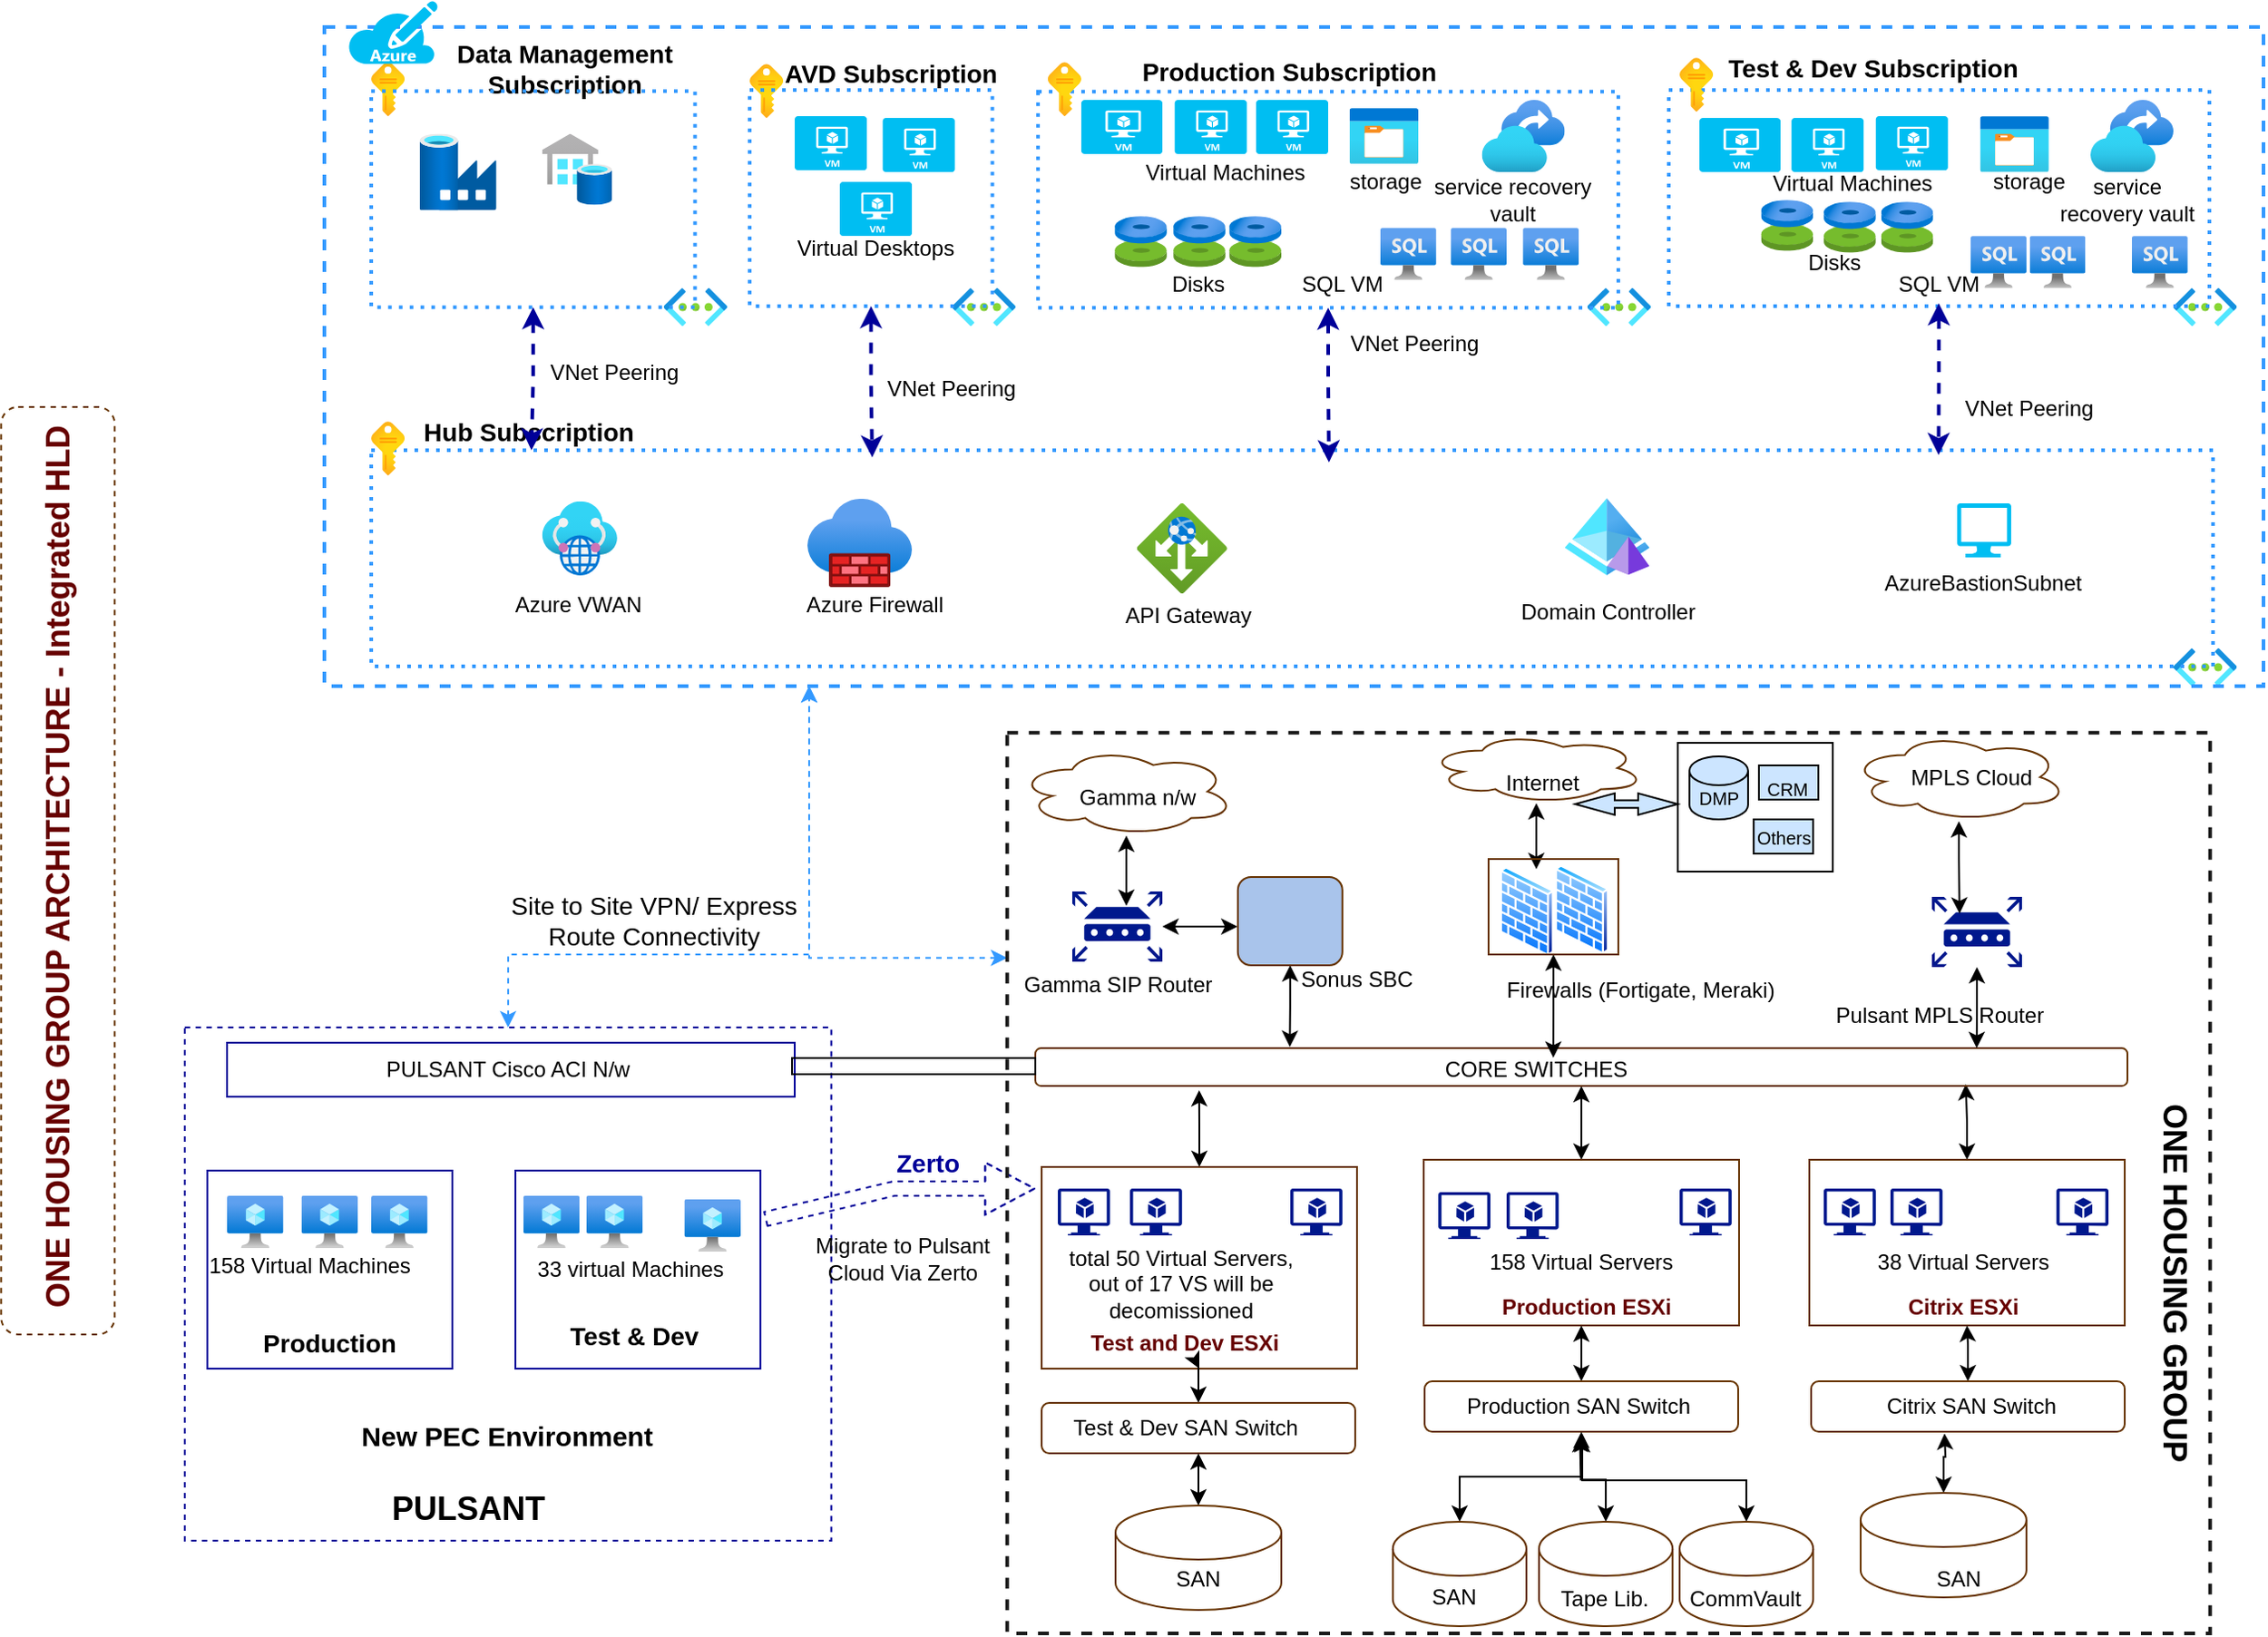 <mxfile version="15.1.4" type="github">
  <diagram id="3og0gf8gtnWCEk_-Y0HO" name="Page-1">
    <mxGraphModel dx="831" dy="1300" grid="0" gridSize="10" guides="1" tooltips="1" connect="1" arrows="1" fold="1" page="0" pageScale="1" pageWidth="850" pageHeight="1100" math="0" shadow="0">
      <root>
        <mxCell id="0" />
        <mxCell id="1" parent="0" />
        <mxCell id="ZslXiAwdW-3EuPROBi18-4" value="&lt;b&gt;&lt;font color=&quot;#660000&quot;&gt;Test and Dev ESXi&lt;/font&gt;&lt;/b&gt;" style="text;html=1;strokeColor=none;fillColor=none;align=center;verticalAlign=middle;whiteSpace=wrap;rounded=0;" parent="1" vertex="1">
          <mxGeometry x="1729" y="370" width="125" height="12" as="geometry" />
        </mxCell>
        <mxCell id="ZslXiAwdW-3EuPROBi18-5" value="&lt;b&gt;&lt;font color=&quot;#660000&quot;&gt;Citrix ESXi&lt;/font&gt;&lt;/b&gt;" style="text;html=1;strokeColor=none;fillColor=none;align=center;verticalAlign=middle;whiteSpace=wrap;rounded=0;" parent="1" vertex="1">
          <mxGeometry x="2161" y="350" width="125" height="12" as="geometry" />
        </mxCell>
        <mxCell id="ZslXiAwdW-3EuPROBi18-6" value="&lt;b&gt;&lt;font color=&quot;#660000&quot;&gt;Production ESXi&lt;/font&gt;&lt;/b&gt;" style="text;html=1;strokeColor=none;fillColor=none;align=center;verticalAlign=middle;whiteSpace=wrap;rounded=0;" parent="1" vertex="1">
          <mxGeometry x="1952" y="350" width="125" height="12" as="geometry" />
        </mxCell>
        <mxCell id="ZslXiAwdW-3EuPROBi18-9" value="" style="aspect=fixed;pointerEvents=1;shadow=0;dashed=0;html=1;strokeColor=none;labelPosition=center;verticalLabelPosition=bottom;verticalAlign=top;align=center;fillColor=#00188D;shape=mxgraph.azure.virtual_machine_feature" parent="1" vertex="1">
          <mxGeometry x="2275.11" y="290" width="28.89" height="26" as="geometry" />
        </mxCell>
        <mxCell id="ZslXiAwdW-3EuPROBi18-10" value="" style="aspect=fixed;pointerEvents=1;shadow=0;dashed=0;html=1;strokeColor=none;labelPosition=center;verticalLabelPosition=bottom;verticalAlign=top;align=center;fillColor=#00188D;shape=mxgraph.azure.virtual_machine_feature" parent="1" vertex="1">
          <mxGeometry x="2183" y="290" width="28.89" height="26" as="geometry" />
        </mxCell>
        <mxCell id="ZslXiAwdW-3EuPROBi18-11" value="" style="aspect=fixed;pointerEvents=1;shadow=0;dashed=0;html=1;strokeColor=none;labelPosition=center;verticalLabelPosition=bottom;verticalAlign=top;align=center;fillColor=#00188D;shape=mxgraph.azure.virtual_machine_feature" parent="1" vertex="1">
          <mxGeometry x="2146" y="290" width="28.89" height="26" as="geometry" />
        </mxCell>
        <mxCell id="ZslXiAwdW-3EuPROBi18-12" value="" style="aspect=fixed;pointerEvents=1;shadow=0;dashed=0;html=1;strokeColor=none;labelPosition=center;verticalLabelPosition=bottom;verticalAlign=top;align=center;fillColor=#00188D;shape=mxgraph.azure.virtual_machine_feature" parent="1" vertex="1">
          <mxGeometry x="2066" y="290" width="28.89" height="26" as="geometry" />
        </mxCell>
        <mxCell id="ZslXiAwdW-3EuPROBi18-13" value="" style="aspect=fixed;pointerEvents=1;shadow=0;dashed=0;html=1;strokeColor=none;labelPosition=center;verticalLabelPosition=bottom;verticalAlign=top;align=center;fillColor=#00188D;shape=mxgraph.azure.virtual_machine_feature" parent="1" vertex="1">
          <mxGeometry x="1970" y="292" width="28.89" height="26" as="geometry" />
        </mxCell>
        <mxCell id="ZslXiAwdW-3EuPROBi18-14" value="" style="aspect=fixed;pointerEvents=1;shadow=0;dashed=0;html=1;strokeColor=none;labelPosition=center;verticalLabelPosition=bottom;verticalAlign=top;align=center;fillColor=#00188D;shape=mxgraph.azure.virtual_machine_feature" parent="1" vertex="1">
          <mxGeometry x="1932.11" y="292" width="28.89" height="26" as="geometry" />
        </mxCell>
        <mxCell id="ZslXiAwdW-3EuPROBi18-15" value="" style="aspect=fixed;pointerEvents=1;shadow=0;dashed=0;html=1;strokeColor=none;labelPosition=center;verticalLabelPosition=bottom;verticalAlign=top;align=center;fillColor=#00188D;shape=mxgraph.azure.virtual_machine_feature" parent="1" vertex="1">
          <mxGeometry x="1850" y="290" width="28.89" height="26" as="geometry" />
        </mxCell>
        <mxCell id="ZslXiAwdW-3EuPROBi18-16" value="" style="aspect=fixed;pointerEvents=1;shadow=0;dashed=0;html=1;strokeColor=none;labelPosition=center;verticalLabelPosition=bottom;verticalAlign=top;align=center;fillColor=#00188D;shape=mxgraph.azure.virtual_machine_feature" parent="1" vertex="1">
          <mxGeometry x="1761" y="290" width="28.89" height="26" as="geometry" />
        </mxCell>
        <mxCell id="ZslXiAwdW-3EuPROBi18-17" value="" style="aspect=fixed;pointerEvents=1;shadow=0;dashed=0;html=1;strokeColor=none;labelPosition=center;verticalLabelPosition=bottom;verticalAlign=top;align=center;fillColor=#00188D;shape=mxgraph.azure.virtual_machine_feature" parent="1" vertex="1">
          <mxGeometry x="1721" y="290" width="28.89" height="26" as="geometry" />
        </mxCell>
        <mxCell id="ZslXiAwdW-3EuPROBi18-20" value="total 50 Virtual Servers, out of 17 VS will be decomissioned" style="text;html=1;strokeColor=none;fillColor=none;align=center;verticalAlign=middle;whiteSpace=wrap;rounded=0;" parent="1" vertex="1">
          <mxGeometry x="1720.39" y="337" width="139" height="12" as="geometry" />
        </mxCell>
        <mxCell id="ZslXiAwdW-3EuPROBi18-21" value="158 Virtual Servers" style="text;html=1;strokeColor=none;fillColor=none;align=center;verticalAlign=middle;whiteSpace=wrap;rounded=0;" parent="1" vertex="1">
          <mxGeometry x="1942" y="325" width="139" height="12" as="geometry" />
        </mxCell>
        <mxCell id="ZslXiAwdW-3EuPROBi18-22" value="38 Virtual Servers" style="text;html=1;strokeColor=none;fillColor=none;align=center;verticalAlign=middle;whiteSpace=wrap;rounded=0;" parent="1" vertex="1">
          <mxGeometry x="2154" y="325" width="139" height="12" as="geometry" />
        </mxCell>
        <mxCell id="ZslXiAwdW-3EuPROBi18-75" style="edgeStyle=orthogonalEdgeStyle;rounded=0;orthogonalLoop=1;jettySize=auto;html=1;entryX=0.15;entryY=1.111;entryDx=0;entryDy=0;entryPerimeter=0;startArrow=classic;startFill=1;endArrow=classic;endFill=1;" parent="1" source="ZslXiAwdW-3EuPROBi18-23" target="ZslXiAwdW-3EuPROBi18-41" edge="1">
          <mxGeometry relative="1" as="geometry" />
        </mxCell>
        <mxCell id="ZslXiAwdW-3EuPROBi18-23" value="" style="rounded=0;whiteSpace=wrap;html=1;strokeColor=#663300;fillColor=none;" parent="1" vertex="1">
          <mxGeometry x="1712" y="278" width="175" height="112" as="geometry" />
        </mxCell>
        <mxCell id="ZslXiAwdW-3EuPROBi18-76" style="edgeStyle=orthogonalEdgeStyle;rounded=0;orthogonalLoop=1;jettySize=auto;html=1;entryX=0.5;entryY=1;entryDx=0;entryDy=0;startArrow=classic;startFill=1;endArrow=classic;endFill=1;" parent="1" source="ZslXiAwdW-3EuPROBi18-24" target="ZslXiAwdW-3EuPROBi18-41" edge="1">
          <mxGeometry relative="1" as="geometry" />
        </mxCell>
        <mxCell id="ZslXiAwdW-3EuPROBi18-24" value="" style="rounded=0;whiteSpace=wrap;html=1;strokeColor=#663300;fillColor=none;" parent="1" vertex="1">
          <mxGeometry x="1924" y="274" width="175" height="92" as="geometry" />
        </mxCell>
        <mxCell id="ZslXiAwdW-3EuPROBi18-77" style="edgeStyle=orthogonalEdgeStyle;rounded=0;orthogonalLoop=1;jettySize=auto;html=1;entryX=0.852;entryY=0.952;entryDx=0;entryDy=0;entryPerimeter=0;startArrow=classic;startFill=1;endArrow=classic;endFill=1;" parent="1" source="ZslXiAwdW-3EuPROBi18-25" target="ZslXiAwdW-3EuPROBi18-41" edge="1">
          <mxGeometry relative="1" as="geometry" />
        </mxCell>
        <mxCell id="ZslXiAwdW-3EuPROBi18-25" value="" style="rounded=0;whiteSpace=wrap;html=1;strokeColor=#663300;fillColor=none;" parent="1" vertex="1">
          <mxGeometry x="2138" y="274" width="175" height="92" as="geometry" />
        </mxCell>
        <mxCell id="ZslXiAwdW-3EuPROBi18-78" style="edgeStyle=orthogonalEdgeStyle;rounded=0;orthogonalLoop=1;jettySize=auto;html=1;entryX=0.5;entryY=1;entryDx=0;entryDy=0;startArrow=classic;startFill=1;endArrow=classic;endFill=1;" parent="1" source="ZslXiAwdW-3EuPROBi18-26" target="ZslXiAwdW-3EuPROBi18-23" edge="1">
          <mxGeometry relative="1" as="geometry" />
        </mxCell>
        <mxCell id="ZslXiAwdW-3EuPROBi18-26" value="" style="rounded=1;whiteSpace=wrap;html=1;strokeColor=#663300;fillColor=none;" parent="1" vertex="1">
          <mxGeometry x="1712" y="409" width="174" height="28" as="geometry" />
        </mxCell>
        <mxCell id="ZslXiAwdW-3EuPROBi18-79" style="edgeStyle=orthogonalEdgeStyle;rounded=0;orthogonalLoop=1;jettySize=auto;html=1;entryX=0.5;entryY=1;entryDx=0;entryDy=0;startArrow=classic;startFill=1;endArrow=classic;endFill=1;" parent="1" source="ZslXiAwdW-3EuPROBi18-27" target="ZslXiAwdW-3EuPROBi18-24" edge="1">
          <mxGeometry relative="1" as="geometry" />
        </mxCell>
        <mxCell id="ZslXiAwdW-3EuPROBi18-27" value="" style="rounded=1;whiteSpace=wrap;html=1;strokeColor=#663300;fillColor=none;" parent="1" vertex="1">
          <mxGeometry x="1924.5" y="397" width="174" height="28" as="geometry" />
        </mxCell>
        <mxCell id="ZslXiAwdW-3EuPROBi18-80" style="edgeStyle=orthogonalEdgeStyle;rounded=0;orthogonalLoop=1;jettySize=auto;html=1;entryX=0.5;entryY=1;entryDx=0;entryDy=0;startArrow=classic;startFill=1;endArrow=classic;endFill=1;" parent="1" source="ZslXiAwdW-3EuPROBi18-28" target="ZslXiAwdW-3EuPROBi18-25" edge="1">
          <mxGeometry relative="1" as="geometry" />
        </mxCell>
        <mxCell id="ZslXiAwdW-3EuPROBi18-28" value="" style="rounded=1;whiteSpace=wrap;html=1;strokeColor=#663300;fillColor=none;" parent="1" vertex="1">
          <mxGeometry x="2139" y="397" width="174" height="28" as="geometry" />
        </mxCell>
        <mxCell id="ZslXiAwdW-3EuPROBi18-82" style="edgeStyle=orthogonalEdgeStyle;rounded=0;orthogonalLoop=1;jettySize=auto;html=1;entryX=0.5;entryY=1;entryDx=0;entryDy=0;startArrow=classic;startFill=1;endArrow=classic;endFill=1;" parent="1" source="ZslXiAwdW-3EuPROBi18-29" target="ZslXiAwdW-3EuPROBi18-26" edge="1">
          <mxGeometry relative="1" as="geometry" />
        </mxCell>
        <mxCell id="ZslXiAwdW-3EuPROBi18-29" value="" style="shape=cylinder3;whiteSpace=wrap;html=1;boundedLbl=1;backgroundOutline=1;size=15;strokeColor=#663300;fillColor=none;" parent="1" vertex="1">
          <mxGeometry x="1753" y="466" width="92" height="58" as="geometry" />
        </mxCell>
        <mxCell id="ZslXiAwdW-3EuPROBi18-83" style="edgeStyle=orthogonalEdgeStyle;rounded=0;orthogonalLoop=1;jettySize=auto;html=1;entryX=0.5;entryY=1;entryDx=0;entryDy=0;startArrow=classic;startFill=1;endArrow=classic;endFill=1;" parent="1" source="ZslXiAwdW-3EuPROBi18-30" target="ZslXiAwdW-3EuPROBi18-27" edge="1">
          <mxGeometry relative="1" as="geometry" />
        </mxCell>
        <mxCell id="ZslXiAwdW-3EuPROBi18-30" value="" style="shape=cylinder3;whiteSpace=wrap;html=1;boundedLbl=1;backgroundOutline=1;size=15;strokeColor=#663300;fillColor=none;" parent="1" vertex="1">
          <mxGeometry x="1906.89" y="475" width="74.11" height="58" as="geometry" />
        </mxCell>
        <mxCell id="ZslXiAwdW-3EuPROBi18-86" style="edgeStyle=orthogonalEdgeStyle;rounded=0;orthogonalLoop=1;jettySize=auto;html=1;startArrow=classic;startFill=1;endArrow=classic;endFill=1;" parent="1" source="ZslXiAwdW-3EuPROBi18-31" edge="1">
          <mxGeometry relative="1" as="geometry">
            <mxPoint x="2213" y="426" as="targetPoint" />
          </mxGeometry>
        </mxCell>
        <mxCell id="ZslXiAwdW-3EuPROBi18-31" value="" style="shape=cylinder3;whiteSpace=wrap;html=1;boundedLbl=1;backgroundOutline=1;size=15;strokeColor=#663300;fillColor=none;" parent="1" vertex="1">
          <mxGeometry x="2166.46" y="459" width="92" height="58" as="geometry" />
        </mxCell>
        <mxCell id="ZslXiAwdW-3EuPROBi18-32" value="Test &amp;amp; Dev SAN Switch" style="text;html=1;strokeColor=none;fillColor=none;align=center;verticalAlign=middle;whiteSpace=wrap;rounded=0;" parent="1" vertex="1">
          <mxGeometry x="1702.5" y="417" width="178" height="12" as="geometry" />
        </mxCell>
        <mxCell id="ZslXiAwdW-3EuPROBi18-33" value="Production SAN Switch" style="text;html=1;strokeColor=none;fillColor=none;align=center;verticalAlign=middle;whiteSpace=wrap;rounded=0;" parent="1" vertex="1">
          <mxGeometry x="1920.5" y="405" width="178" height="12" as="geometry" />
        </mxCell>
        <mxCell id="ZslXiAwdW-3EuPROBi18-34" value="Citrix SAN Switch" style="text;html=1;strokeColor=none;fillColor=none;align=center;verticalAlign=middle;whiteSpace=wrap;rounded=0;" parent="1" vertex="1">
          <mxGeometry x="2139" y="405" width="178" height="12" as="geometry" />
        </mxCell>
        <mxCell id="ZslXiAwdW-3EuPROBi18-35" value="SAN" style="text;html=1;strokeColor=none;fillColor=none;align=center;verticalAlign=middle;whiteSpace=wrap;rounded=0;" parent="1" vertex="1">
          <mxGeometry x="1779" y="497" width="40" height="20" as="geometry" />
        </mxCell>
        <mxCell id="ZslXiAwdW-3EuPROBi18-36" value="SAN" style="text;html=1;strokeColor=none;fillColor=none;align=center;verticalAlign=middle;whiteSpace=wrap;rounded=0;fontStyle=0" parent="1" vertex="1">
          <mxGeometry x="2201" y="497" width="40" height="20" as="geometry" />
        </mxCell>
        <mxCell id="ZslXiAwdW-3EuPROBi18-37" value="SAN" style="text;html=1;strokeColor=none;fillColor=none;align=center;verticalAlign=middle;whiteSpace=wrap;rounded=0;fontStyle=0" parent="1" vertex="1">
          <mxGeometry x="1921" y="507" width="40" height="20" as="geometry" />
        </mxCell>
        <mxCell id="ZslXiAwdW-3EuPROBi18-41" value="" style="rounded=1;whiteSpace=wrap;html=1;strokeColor=#663300;fillColor=none;" parent="1" vertex="1">
          <mxGeometry x="1708.5" y="212" width="606" height="21" as="geometry" />
        </mxCell>
        <mxCell id="ZslXiAwdW-3EuPROBi18-42" value="CORE SWITCHES" style="text;html=1;strokeColor=none;fillColor=none;align=center;verticalAlign=middle;whiteSpace=wrap;rounded=0;" parent="1" vertex="1">
          <mxGeometry x="1896" y="221.5" width="181" height="5" as="geometry" />
        </mxCell>
        <mxCell id="ZslXiAwdW-3EuPROBi18-84" style="edgeStyle=orthogonalEdgeStyle;rounded=0;orthogonalLoop=1;jettySize=auto;html=1;startArrow=classic;startFill=1;endArrow=classic;endFill=1;" parent="1" source="ZslXiAwdW-3EuPROBi18-43" edge="1">
          <mxGeometry relative="1" as="geometry">
            <mxPoint x="2010.667" y="427.333" as="targetPoint" />
          </mxGeometry>
        </mxCell>
        <mxCell id="ZslXiAwdW-3EuPROBi18-43" value="" style="shape=cylinder3;whiteSpace=wrap;html=1;boundedLbl=1;backgroundOutline=1;size=15;strokeColor=#663300;fillColor=none;" parent="1" vertex="1">
          <mxGeometry x="1988" y="475" width="74.11" height="58" as="geometry" />
        </mxCell>
        <mxCell id="ZslXiAwdW-3EuPROBi18-85" style="edgeStyle=orthogonalEdgeStyle;rounded=0;orthogonalLoop=1;jettySize=auto;html=1;startArrow=classic;startFill=1;endArrow=classic;endFill=1;" parent="1" source="ZslXiAwdW-3EuPROBi18-44" edge="1">
          <mxGeometry relative="1" as="geometry">
            <mxPoint x="2012.0" y="427.333" as="targetPoint" />
            <Array as="points">
              <mxPoint x="2103" y="452" />
              <mxPoint x="2012" y="452" />
            </Array>
          </mxGeometry>
        </mxCell>
        <mxCell id="ZslXiAwdW-3EuPROBi18-44" value="" style="shape=cylinder3;whiteSpace=wrap;html=1;boundedLbl=1;backgroundOutline=1;size=15;strokeColor=#663300;fillColor=none;" parent="1" vertex="1">
          <mxGeometry x="2066" y="475" width="74.11" height="58" as="geometry" />
        </mxCell>
        <mxCell id="ZslXiAwdW-3EuPROBi18-45" value="Tape Lib." style="text;html=1;strokeColor=none;fillColor=none;align=center;verticalAlign=middle;whiteSpace=wrap;rounded=0;" parent="1" vertex="1">
          <mxGeometry x="1998.89" y="507" width="51.11" height="21" as="geometry" />
        </mxCell>
        <mxCell id="ZslXiAwdW-3EuPROBi18-46" value="CommVault" style="text;html=1;strokeColor=none;fillColor=none;align=center;verticalAlign=middle;whiteSpace=wrap;rounded=0;" parent="1" vertex="1">
          <mxGeometry x="2077" y="507" width="51.11" height="21" as="geometry" />
        </mxCell>
        <mxCell id="ZslXiAwdW-3EuPROBi18-68" style="edgeStyle=orthogonalEdgeStyle;rounded=0;orthogonalLoop=1;jettySize=auto;html=1;startArrow=classic;startFill=1;endArrow=classic;endFill=1;" parent="1" source="ZslXiAwdW-3EuPROBi18-47" edge="1">
          <mxGeometry relative="1" as="geometry">
            <mxPoint x="1820.667" y="144.5" as="targetPoint" />
          </mxGeometry>
        </mxCell>
        <mxCell id="ZslXiAwdW-3EuPROBi18-47" value="" style="aspect=fixed;pointerEvents=1;shadow=0;dashed=0;html=1;strokeColor=none;labelPosition=center;verticalLabelPosition=bottom;verticalAlign=top;align=center;fillColor=#00188D;shape=mxgraph.mscae.enterprise.router" parent="1" vertex="1">
          <mxGeometry x="1729" y="125" width="50" height="39" as="geometry" />
        </mxCell>
        <mxCell id="ZslXiAwdW-3EuPROBi18-48" value="" style="aspect=fixed;perimeter=ellipsePerimeter;html=1;align=center;shadow=0;dashed=0;spacingTop=3;image;image=img/lib/active_directory/firewall.svg;strokeColor=#663300;fillColor=none;" parent="1" vertex="1">
          <mxGeometry x="1966" y="111" width="30.5" height="50" as="geometry" />
        </mxCell>
        <mxCell id="ZslXiAwdW-3EuPROBi18-74" style="edgeStyle=orthogonalEdgeStyle;rounded=0;orthogonalLoop=1;jettySize=auto;html=1;entryX=0.862;entryY=0;entryDx=0;entryDy=0;entryPerimeter=0;startArrow=classic;startFill=1;endArrow=classic;endFill=1;" parent="1" source="ZslXiAwdW-3EuPROBi18-49" target="ZslXiAwdW-3EuPROBi18-41" edge="1">
          <mxGeometry relative="1" as="geometry" />
        </mxCell>
        <mxCell id="ZslXiAwdW-3EuPROBi18-49" value="" style="aspect=fixed;pointerEvents=1;shadow=0;dashed=0;html=1;strokeColor=none;labelPosition=center;verticalLabelPosition=bottom;verticalAlign=top;align=center;fillColor=#00188D;shape=mxgraph.mscae.enterprise.router" parent="1" vertex="1">
          <mxGeometry x="2206" y="128" width="50" height="39" as="geometry" />
        </mxCell>
        <mxCell id="ZslXiAwdW-3EuPROBi18-50" value="" style="aspect=fixed;perimeter=ellipsePerimeter;html=1;align=center;shadow=0;dashed=0;spacingTop=3;image;image=img/lib/active_directory/firewall.svg;strokeColor=#663300;fillColor=none;" parent="1" vertex="1">
          <mxGeometry x="1996.5" y="110" width="30.5" height="50" as="geometry" />
        </mxCell>
        <mxCell id="ZslXiAwdW-3EuPROBi18-51" value="Gamma SIP Router" style="text;html=1;strokeColor=none;fillColor=none;align=center;verticalAlign=middle;whiteSpace=wrap;rounded=0;" parent="1" vertex="1">
          <mxGeometry x="1697.5" y="167" width="113" height="20" as="geometry" />
        </mxCell>
        <mxCell id="ZslXiAwdW-3EuPROBi18-52" value="Firewalls (Fortigate, Meraki)" style="text;html=1;strokeColor=none;fillColor=none;align=center;verticalAlign=middle;whiteSpace=wrap;rounded=0;" parent="1" vertex="1">
          <mxGeometry x="1968.55" y="170" width="151.45" height="20" as="geometry" />
        </mxCell>
        <mxCell id="ZslXiAwdW-3EuPROBi18-53" value="Pulsant MPLS Router" style="text;html=1;strokeColor=none;fillColor=none;align=center;verticalAlign=middle;whiteSpace=wrap;rounded=0;" parent="1" vertex="1">
          <mxGeometry x="2150" y="184" width="120.89" height="20" as="geometry" />
        </mxCell>
        <mxCell id="ZslXiAwdW-3EuPROBi18-67" style="edgeStyle=orthogonalEdgeStyle;rounded=0;orthogonalLoop=1;jettySize=auto;html=1;startArrow=classic;startFill=1;endArrow=classic;endFill=1;" parent="1" source="ZslXiAwdW-3EuPROBi18-54" edge="1">
          <mxGeometry relative="1" as="geometry">
            <mxPoint x="1759" y="133" as="targetPoint" />
          </mxGeometry>
        </mxCell>
        <mxCell id="ZslXiAwdW-3EuPROBi18-54" value="" style="ellipse;shape=cloud;whiteSpace=wrap;html=1;strokeColor=#663300;fillColor=none;" parent="1" vertex="1">
          <mxGeometry x="1699" y="45" width="120" height="49" as="geometry" />
        </mxCell>
        <mxCell id="ZslXiAwdW-3EuPROBi18-71" style="edgeStyle=orthogonalEdgeStyle;rounded=0;orthogonalLoop=1;jettySize=auto;html=1;entryX=0.368;entryY=0.107;entryDx=0;entryDy=0;entryPerimeter=0;startArrow=classic;startFill=1;endArrow=classic;endFill=1;" parent="1" source="ZslXiAwdW-3EuPROBi18-55" target="ZslXiAwdW-3EuPROBi18-65" edge="1">
          <mxGeometry relative="1" as="geometry" />
        </mxCell>
        <mxCell id="ZslXiAwdW-3EuPROBi18-55" value="" style="ellipse;shape=cloud;whiteSpace=wrap;html=1;strokeColor=#663300;fillColor=none;" parent="1" vertex="1">
          <mxGeometry x="1926.5" y="37" width="120" height="39" as="geometry" />
        </mxCell>
        <mxCell id="ZslXiAwdW-3EuPROBi18-72" style="edgeStyle=orthogonalEdgeStyle;rounded=0;orthogonalLoop=1;jettySize=auto;html=1;entryX=0.307;entryY=0.239;entryDx=0;entryDy=0;entryPerimeter=0;startArrow=classic;startFill=1;endArrow=classic;endFill=1;" parent="1" source="ZslXiAwdW-3EuPROBi18-56" target="ZslXiAwdW-3EuPROBi18-49" edge="1">
          <mxGeometry relative="1" as="geometry" />
        </mxCell>
        <mxCell id="ZslXiAwdW-3EuPROBi18-56" value="" style="ellipse;shape=cloud;whiteSpace=wrap;html=1;strokeColor=#663300;fillColor=none;" parent="1" vertex="1">
          <mxGeometry x="2161" y="37" width="120" height="49" as="geometry" />
        </mxCell>
        <mxCell id="ZslXiAwdW-3EuPROBi18-57" value="Internet" style="text;html=1;strokeColor=none;fillColor=none;align=center;verticalAlign=middle;whiteSpace=wrap;rounded=0;" parent="1" vertex="1">
          <mxGeometry x="1970" y="54.5" width="40" height="20" as="geometry" />
        </mxCell>
        <mxCell id="ZslXiAwdW-3EuPROBi18-58" value="Gamma n/w&amp;nbsp;" style="text;html=1;strokeColor=none;fillColor=none;align=center;verticalAlign=middle;whiteSpace=wrap;rounded=0;" parent="1" vertex="1">
          <mxGeometry x="1729" y="62.5" width="76" height="20" as="geometry" />
        </mxCell>
        <mxCell id="ZslXiAwdW-3EuPROBi18-59" value="MPLS Cloud" style="text;html=1;strokeColor=none;fillColor=none;align=center;verticalAlign=middle;whiteSpace=wrap;rounded=0;" parent="1" vertex="1">
          <mxGeometry x="2190" y="51.5" width="76" height="20" as="geometry" />
        </mxCell>
        <mxCell id="ZslXiAwdW-3EuPROBi18-70" style="edgeStyle=orthogonalEdgeStyle;rounded=0;orthogonalLoop=1;jettySize=auto;html=1;entryX=0.233;entryY=-0.032;entryDx=0;entryDy=0;entryPerimeter=0;startArrow=classic;startFill=1;endArrow=classic;endFill=1;" parent="1" source="ZslXiAwdW-3EuPROBi18-61" target="ZslXiAwdW-3EuPROBi18-41" edge="1">
          <mxGeometry relative="1" as="geometry" />
        </mxCell>
        <mxCell id="ZslXiAwdW-3EuPROBi18-61" value="" style="rounded=1;whiteSpace=wrap;html=1;strokeColor=#663300;fillColor=#A9C4EB;" parent="1" vertex="1">
          <mxGeometry x="1820.89" y="117" width="58" height="49" as="geometry" />
        </mxCell>
        <mxCell id="ZslXiAwdW-3EuPROBi18-62" value="Sonus SBC" style="text;html=1;strokeColor=none;fillColor=none;align=center;verticalAlign=middle;whiteSpace=wrap;rounded=0;" parent="1" vertex="1">
          <mxGeometry x="1852.5" y="164" width="68" height="20" as="geometry" />
        </mxCell>
        <mxCell id="ZslXiAwdW-3EuPROBi18-73" style="edgeStyle=orthogonalEdgeStyle;rounded=0;orthogonalLoop=1;jettySize=auto;html=1;entryX=0.552;entryY=-0.833;entryDx=0;entryDy=0;entryPerimeter=0;startArrow=classic;startFill=1;endArrow=classic;endFill=1;" parent="1" source="ZslXiAwdW-3EuPROBi18-65" target="ZslXiAwdW-3EuPROBi18-42" edge="1">
          <mxGeometry relative="1" as="geometry" />
        </mxCell>
        <mxCell id="ZslXiAwdW-3EuPROBi18-65" value="" style="rounded=0;whiteSpace=wrap;html=1;strokeColor=#663300;fillColor=none;" parent="1" vertex="1">
          <mxGeometry x="1960" y="107" width="72" height="53" as="geometry" />
        </mxCell>
        <mxCell id="ZslXiAwdW-3EuPROBi18-87" value="&lt;b&gt;&lt;font color=&quot;#660000&quot; style=&quot;font-size: 18px&quot;&gt;ONE HOUSING GROUP ARCHITECTURE - Integrated HLD&lt;/font&gt;&lt;/b&gt;" style="text;html=1;strokeColor=none;fillColor=none;align=center;verticalAlign=middle;whiteSpace=wrap;rounded=0;rotation=270;" parent="1" vertex="1">
          <mxGeometry x="896.64" y="101.5" width="539" height="20" as="geometry" />
        </mxCell>
        <mxCell id="ZslXiAwdW-3EuPROBi18-88" value="" style="rounded=1;whiteSpace=wrap;html=1;strokeColor=#663300;fillColor=none;dashed=1;" parent="1" vertex="1">
          <mxGeometry x="1134.64" y="-144" width="63" height="515" as="geometry" />
        </mxCell>
        <mxCell id="rP1AdKypDYAx6xf0p9CC-1" value="" style="rounded=0;whiteSpace=wrap;html=1;fillColor=none;strokeColor=#000099;" parent="1" vertex="1">
          <mxGeometry x="1260" y="209" width="315" height="30" as="geometry" />
        </mxCell>
        <mxCell id="rP1AdKypDYAx6xf0p9CC-2" value="" style="aspect=fixed;html=1;points=[];align=center;image;fontSize=12;image=img/lib/azure2/compute/Virtual_Machine.svg;fillColor=none;" parent="1" vertex="1">
          <mxGeometry x="1459.37" y="294" width="31.27" height="29" as="geometry" />
        </mxCell>
        <mxCell id="rP1AdKypDYAx6xf0p9CC-3" value="" style="aspect=fixed;html=1;points=[];align=center;image;fontSize=12;image=img/lib/azure2/compute/Virtual_Machine.svg;fillColor=none;" parent="1" vertex="1">
          <mxGeometry x="1513.73" y="296" width="31.27" height="29" as="geometry" />
        </mxCell>
        <mxCell id="rP1AdKypDYAx6xf0p9CC-4" value="" style="aspect=fixed;html=1;points=[];align=center;image;fontSize=12;image=img/lib/azure2/compute/Virtual_Machine.svg;fillColor=none;" parent="1" vertex="1">
          <mxGeometry x="1424.37" y="294" width="31.27" height="29" as="geometry" />
        </mxCell>
        <mxCell id="rP1AdKypDYAx6xf0p9CC-5" value="33 virtual Machines" style="text;html=1;strokeColor=none;fillColor=none;align=center;verticalAlign=middle;whiteSpace=wrap;rounded=0;" parent="1" vertex="1">
          <mxGeometry x="1424.37" y="325" width="120" height="20" as="geometry" />
        </mxCell>
        <mxCell id="rP1AdKypDYAx6xf0p9CC-6" value="&lt;b&gt;&lt;font style=&quot;font-size: 14px&quot;&gt;Test &amp;amp; Dev&lt;/font&gt;&lt;/b&gt;" style="text;html=1;strokeColor=none;fillColor=none;align=center;verticalAlign=middle;whiteSpace=wrap;rounded=0;" parent="1" vertex="1">
          <mxGeometry x="1435.64" y="362" width="100" height="20" as="geometry" />
        </mxCell>
        <mxCell id="rP1AdKypDYAx6xf0p9CC-7" value="" style="rounded=0;whiteSpace=wrap;html=1;fillColor=none;strokeColor=#000099;" parent="1" vertex="1">
          <mxGeometry x="1420" y="280" width="135.92" height="110" as="geometry" />
        </mxCell>
        <mxCell id="rP1AdKypDYAx6xf0p9CC-9" value="PULSANT Cisco ACI N/w" style="text;html=1;strokeColor=none;fillColor=none;align=center;verticalAlign=middle;whiteSpace=wrap;rounded=0;dashed=1;" parent="1" vertex="1">
          <mxGeometry x="1275.92" y="214" width="280" height="20" as="geometry" />
        </mxCell>
        <mxCell id="yyDcTwxn-sQb1MpQBhxw-13" style="edgeStyle=orthogonalEdgeStyle;rounded=0;orthogonalLoop=1;jettySize=auto;html=1;entryX=0.25;entryY=1;entryDx=0;entryDy=0;dashed=1;startArrow=classic;startFill=1;strokeColor=#3399FF;" edge="1" parent="1" source="rP1AdKypDYAx6xf0p9CC-10" target="rP1AdKypDYAx6xf0p9CC-63">
          <mxGeometry relative="1" as="geometry">
            <Array as="points">
              <mxPoint x="1416" y="160" />
              <mxPoint x="1583" y="160" />
            </Array>
          </mxGeometry>
        </mxCell>
        <mxCell id="rP1AdKypDYAx6xf0p9CC-10" value="" style="rounded=0;whiteSpace=wrap;html=1;dashed=1;fillColor=none;strokeColor=#000099;" parent="1" vertex="1">
          <mxGeometry x="1236.56" y="200.5" width="358.73" height="285" as="geometry" />
        </mxCell>
        <mxCell id="rP1AdKypDYAx6xf0p9CC-11" value="&lt;b&gt;&lt;font style=&quot;font-size: 15px&quot;&gt;New PEC Environment&lt;/font&gt;&lt;/b&gt;" style="text;html=1;strokeColor=none;fillColor=none;align=center;verticalAlign=middle;whiteSpace=wrap;rounded=0;" parent="1" vertex="1">
          <mxGeometry x="1318.42" y="417" width="195" height="20" as="geometry" />
        </mxCell>
        <mxCell id="rP1AdKypDYAx6xf0p9CC-13" value="&lt;b&gt;&lt;font style=&quot;font-size: 18px&quot;&gt;PULSANT&lt;/font&gt;&lt;/b&gt;" style="text;html=1;strokeColor=none;fillColor=none;align=center;verticalAlign=middle;whiteSpace=wrap;rounded=0;dashed=1;dashPattern=1 2;" parent="1" vertex="1">
          <mxGeometry x="1320.11" y="450" width="148" height="35" as="geometry" />
        </mxCell>
        <mxCell id="rP1AdKypDYAx6xf0p9CC-14" value="" style="rounded=0;whiteSpace=wrap;html=1;fillColor=none;" parent="1" vertex="1">
          <mxGeometry x="1573.5" y="217.5" width="135" height="9" as="geometry" />
        </mxCell>
        <mxCell id="rP1AdKypDYAx6xf0p9CC-17" value="" style="shape=flexArrow;endArrow=classic;html=1;width=8;endSize=8.78;dashed=1;strokeColor=#000099;" parent="1" edge="1">
          <mxGeometry width="50" height="50" relative="1" as="geometry">
            <mxPoint x="1558.5" y="307" as="sourcePoint" />
            <mxPoint x="1708.5" y="290" as="targetPoint" />
            <Array as="points">
              <mxPoint x="1630" y="290" />
            </Array>
          </mxGeometry>
        </mxCell>
        <mxCell id="rP1AdKypDYAx6xf0p9CC-18" value="Migrate to Pulsant Cloud Via Zerto" style="text;html=1;strokeColor=none;fillColor=none;align=center;verticalAlign=middle;whiteSpace=wrap;rounded=0;dashed=1;" parent="1" vertex="1">
          <mxGeometry x="1575" y="319" width="120" height="20" as="geometry" />
        </mxCell>
        <mxCell id="rP1AdKypDYAx6xf0p9CC-20" value="&lt;font color=&quot;#000099&quot; style=&quot;font-size: 14px&quot;&gt;&lt;b&gt;Zerto&lt;/b&gt;&lt;/font&gt;" style="text;html=1;strokeColor=none;fillColor=none;align=center;verticalAlign=middle;whiteSpace=wrap;rounded=0;dashed=1;" parent="1" vertex="1">
          <mxGeometry x="1629.36" y="266" width="40" height="20" as="geometry" />
        </mxCell>
        <mxCell id="yyDcTwxn-sQb1MpQBhxw-14" style="edgeStyle=orthogonalEdgeStyle;rounded=0;orthogonalLoop=1;jettySize=auto;html=1;exitX=0;exitY=0.25;exitDx=0;exitDy=0;entryX=0.25;entryY=1;entryDx=0;entryDy=0;dashed=1;startArrow=classic;startFill=1;strokeColor=#3399FF;" edge="1" parent="1" source="rP1AdKypDYAx6xf0p9CC-23" target="rP1AdKypDYAx6xf0p9CC-63">
          <mxGeometry relative="1" as="geometry" />
        </mxCell>
        <mxCell id="rP1AdKypDYAx6xf0p9CC-23" value="" style="rounded=0;whiteSpace=wrap;html=1;dashed=1;strokeWidth=2;fillColor=none;strokeColor=#1A1A1A;" parent="1" vertex="1">
          <mxGeometry x="1692.88" y="36.88" width="667.5" height="500.12" as="geometry" />
        </mxCell>
        <mxCell id="rP1AdKypDYAx6xf0p9CC-24" value="&lt;b&gt;&lt;font style=&quot;font-size: 18px&quot;&gt;ONE HOUSING GROUP&lt;/font&gt;&lt;/b&gt;" style="text;html=1;strokeColor=none;fillColor=none;align=center;verticalAlign=middle;whiteSpace=wrap;rounded=0;dashed=1;dashPattern=1 2;rotation=90;" parent="1" vertex="1">
          <mxGeometry x="2220" y="325" width="242" height="35" as="geometry" />
        </mxCell>
        <mxCell id="rP1AdKypDYAx6xf0p9CC-25" value="" style="aspect=fixed;html=1;points=[];align=center;image;fontSize=12;image=img/lib/azure2/networking/Virtual_Networks.svg;dashed=1;dashPattern=1 2;strokeColor=#000000;strokeWidth=1;fillColor=none;gradientColor=#ffffff;" parent="1" vertex="1">
          <mxGeometry x="2340" y="-10" width="35.18" height="21" as="geometry" />
        </mxCell>
        <mxCell id="rP1AdKypDYAx6xf0p9CC-26" value="" style="aspect=fixed;html=1;points=[];align=center;image;fontSize=12;image=img/lib/azure2/networking/Virtual_Networks.svg;dashed=1;dashPattern=1 2;strokeColor=#000000;strokeWidth=1;fillColor=none;gradientColor=#ffffff;" parent="1" vertex="1">
          <mxGeometry x="2340" y="-210" width="35.18" height="21" as="geometry" />
        </mxCell>
        <mxCell id="rP1AdKypDYAx6xf0p9CC-27" value="" style="rounded=0;whiteSpace=wrap;html=1;dashed=1;dashPattern=1 2;strokeWidth=2;fillColor=none;gradientColor=#ffffff;strokeColor=#3399FF;" parent="1" vertex="1">
          <mxGeometry x="1340" y="-120" width="1022" height="120" as="geometry" />
        </mxCell>
        <mxCell id="rP1AdKypDYAx6xf0p9CC-28" value="" style="aspect=fixed;html=1;points=[];align=center;image;fontSize=12;image=img/lib/azure2/networking/Firewalls.svg;dashed=1;dashPattern=1 2;strokeColor=#3399FF;strokeWidth=2;fillColor=none;gradientColor=#ffffff;" parent="1" vertex="1">
          <mxGeometry x="1582.02" y="-93.01" width="57.98" height="49" as="geometry" />
        </mxCell>
        <mxCell id="rP1AdKypDYAx6xf0p9CC-29" value="" style="aspect=fixed;html=1;points=[];align=center;image;fontSize=12;image=img/lib/azure2/networking/Application_Gateways.svg;dashed=1;dashPattern=1 2;strokeColor=#3399FF;strokeWidth=2;fillColor=none;gradientColor=#ffffff;" parent="1" vertex="1">
          <mxGeometry x="1764.89" y="-90.5" width="50" height="50" as="geometry" />
        </mxCell>
        <mxCell id="rP1AdKypDYAx6xf0p9CC-30" value="" style="aspect=fixed;html=1;points=[];align=center;image;fontSize=12;image=img/lib/azure2/identity/Azure_AD_Domain_Services.svg;dashed=1;dashPattern=1 2;strokeColor=#3399FF;strokeWidth=2;fillColor=none;gradientColor=#ffffff;" parent="1" vertex="1">
          <mxGeometry x="2002.27" y="-93.47" width="47" height="42.97" as="geometry" />
        </mxCell>
        <mxCell id="rP1AdKypDYAx6xf0p9CC-31" value="" style="aspect=fixed;html=1;points=[];align=center;image;fontSize=12;image=img/lib/azure2/networking/Virtual_WANs.svg;dashed=1;dashPattern=1 2;strokeColor=#3399FF;strokeWidth=2;fillColor=none;gradientColor=#ffffff;" parent="1" vertex="1">
          <mxGeometry x="1434.77" y="-91.59" width="41.73" height="41.09" as="geometry" />
        </mxCell>
        <mxCell id="rP1AdKypDYAx6xf0p9CC-32" value="" style="verticalLabelPosition=bottom;html=1;verticalAlign=top;align=center;strokeColor=none;fillColor=#00BEF2;shape=mxgraph.azure.computer;pointerEvents=1;dashed=1;dashPattern=1 2;" parent="1" vertex="1">
          <mxGeometry x="2220" y="-90.5" width="30" height="30" as="geometry" />
        </mxCell>
        <mxCell id="rP1AdKypDYAx6xf0p9CC-33" value="Azure VWAN" style="text;html=1;strokeColor=none;fillColor=none;align=center;verticalAlign=middle;whiteSpace=wrap;rounded=0;dashed=1;dashPattern=1 2;" parent="1" vertex="1">
          <mxGeometry x="1418.45" y="-44.01" width="74.36" height="20" as="geometry" />
        </mxCell>
        <mxCell id="rP1AdKypDYAx6xf0p9CC-34" value="Azure Firewall" style="text;html=1;strokeColor=none;fillColor=none;align=center;verticalAlign=middle;whiteSpace=wrap;rounded=0;dashed=1;dashPattern=1 2;" parent="1" vertex="1">
          <mxGeometry x="1570.0" y="-44.01" width="99.36" height="20" as="geometry" />
        </mxCell>
        <mxCell id="rP1AdKypDYAx6xf0p9CC-35" value="API Gateway" style="text;html=1;strokeColor=none;fillColor=none;align=center;verticalAlign=middle;whiteSpace=wrap;rounded=0;dashed=1;dashPattern=1 2;" parent="1" vertex="1">
          <mxGeometry x="1743.78" y="-38.41" width="99.36" height="20" as="geometry" />
        </mxCell>
        <mxCell id="rP1AdKypDYAx6xf0p9CC-36" value="AzureBastionSubnet" style="text;html=1;strokeColor=none;fillColor=none;align=center;verticalAlign=middle;whiteSpace=wrap;rounded=0;dashed=1;dashPattern=1 2;" parent="1" vertex="1">
          <mxGeometry x="2176.32" y="-51" width="117.36" height="10.5" as="geometry" />
        </mxCell>
        <mxCell id="rP1AdKypDYAx6xf0p9CC-37" value="Domain Controller" style="text;html=1;strokeColor=none;fillColor=none;align=center;verticalAlign=middle;whiteSpace=wrap;rounded=0;dashed=1;dashPattern=1 2;" parent="1" vertex="1">
          <mxGeometry x="1972.27" y="-40.5" width="108.73" height="20" as="geometry" />
        </mxCell>
        <mxCell id="rP1AdKypDYAx6xf0p9CC-39" value="" style="rounded=0;whiteSpace=wrap;html=1;dashed=1;dashPattern=1 2;strokeColor=#3399FF;strokeWidth=2;fillColor=none;gradientColor=#ffffff;" parent="1" vertex="1">
          <mxGeometry x="2060" y="-320" width="300" height="120" as="geometry" />
        </mxCell>
        <mxCell id="rP1AdKypDYAx6xf0p9CC-40" value="" style="aspect=fixed;html=1;points=[];align=center;image;fontSize=12;image=img/lib/azure2/compute/Disks_Classic.svg;dashed=1;dashPattern=1 2;strokeColor=#3399FF;strokeWidth=2;fillColor=none;gradientColor=#ffffff;" parent="1" vertex="1">
          <mxGeometry x="2177.81" y="-258" width="28.92" height="28.41" as="geometry" />
        </mxCell>
        <mxCell id="rP1AdKypDYAx6xf0p9CC-42" value="" style="aspect=fixed;html=1;points=[];align=center;image;fontSize=12;image=img/lib/azure2/compute/Disks_Classic.svg;dashed=1;dashPattern=1 2;strokeColor=#3399FF;strokeWidth=2;fillColor=none;gradientColor=#ffffff;" parent="1" vertex="1">
          <mxGeometry x="2111.19" y="-259" width="28.92" height="28.41" as="geometry" />
        </mxCell>
        <mxCell id="rP1AdKypDYAx6xf0p9CC-43" value="" style="verticalLabelPosition=bottom;html=1;verticalAlign=top;align=center;strokeColor=none;fillColor=#00BEF2;shape=mxgraph.azure.virtual_machine;dashed=1;dashPattern=1 2;" parent="1" vertex="1">
          <mxGeometry x="1575.0" y="-305.5" width="40" height="30" as="geometry" />
        </mxCell>
        <mxCell id="rP1AdKypDYAx6xf0p9CC-44" value="" style="verticalLabelPosition=bottom;html=1;verticalAlign=top;align=center;strokeColor=none;fillColor=#00BEF2;shape=mxgraph.azure.virtual_machine;dashed=1;dashPattern=1 2;" parent="1" vertex="1">
          <mxGeometry x="2174.89" y="-305.5" width="40" height="30" as="geometry" />
        </mxCell>
        <mxCell id="rP1AdKypDYAx6xf0p9CC-45" value="" style="verticalLabelPosition=bottom;html=1;verticalAlign=top;align=center;strokeColor=none;fillColor=#00BEF2;shape=mxgraph.azure.virtual_machine;dashed=1;dashPattern=1 2;" parent="1" vertex="1">
          <mxGeometry x="2128.11" y="-304.5" width="40" height="30" as="geometry" />
        </mxCell>
        <mxCell id="rP1AdKypDYAx6xf0p9CC-46" value="" style="verticalLabelPosition=bottom;html=1;verticalAlign=top;align=center;strokeColor=none;fillColor=#00BEF2;shape=mxgraph.azure.virtual_machine;dashed=1;dashPattern=1 2;" parent="1" vertex="1">
          <mxGeometry x="2077" y="-304.5" width="45" height="30" as="geometry" />
        </mxCell>
        <mxCell id="rP1AdKypDYAx6xf0p9CC-47" value="" style="aspect=fixed;html=1;points=[];align=center;image;fontSize=12;image=img/lib/azure2/compute/Disks_Classic.svg;dashed=1;dashPattern=1 2;strokeColor=#3399FF;strokeWidth=2;fillColor=none;gradientColor=#ffffff;" parent="1" vertex="1">
          <mxGeometry x="2145.97" y="-258" width="28.92" height="28.41" as="geometry" />
        </mxCell>
        <mxCell id="rP1AdKypDYAx6xf0p9CC-48" value="" style="aspect=fixed;html=1;points=[];align=center;image;fontSize=12;image=img/lib/azure2/databases/Azure_SQL_VM.svg;dashed=1;dashPattern=1 2;strokeColor=#3399FF;strokeWidth=2;fillColor=none;gradientColor=#ffffff;" parent="1" vertex="1">
          <mxGeometry x="2260.27" y="-239" width="30.93" height="29" as="geometry" />
        </mxCell>
        <mxCell id="rP1AdKypDYAx6xf0p9CC-49" value="" style="aspect=fixed;html=1;points=[];align=center;image;fontSize=12;image=img/lib/azure2/databases/Azure_SQL_VM.svg;dashed=1;dashPattern=1 2;strokeColor=#3399FF;strokeWidth=2;fillColor=none;gradientColor=#ffffff;" parent="1" vertex="1">
          <mxGeometry x="2317" y="-239" width="30.93" height="29" as="geometry" />
        </mxCell>
        <mxCell id="rP1AdKypDYAx6xf0p9CC-50" value="" style="aspect=fixed;html=1;points=[];align=center;image;fontSize=12;image=img/lib/azure2/databases/Azure_SQL_VM.svg;dashed=1;dashPattern=1 2;strokeColor=#3399FF;strokeWidth=2;fillColor=none;gradientColor=#ffffff;" parent="1" vertex="1">
          <mxGeometry x="2227.53" y="-239" width="30.93" height="29" as="geometry" />
        </mxCell>
        <mxCell id="rP1AdKypDYAx6xf0p9CC-51" value="" style="aspect=fixed;html=1;points=[];align=center;image;fontSize=12;image=img/lib/azure2/migrate/Recovery_Services_Vaults.svg;dashed=1;dashPattern=1 2;strokeColor=#3399FF;strokeWidth=2;fillColor=none;gradientColor=#ffffff;" parent="1" vertex="1">
          <mxGeometry x="2294.0" y="-314.5" width="46" height="40" as="geometry" />
        </mxCell>
        <mxCell id="rP1AdKypDYAx6xf0p9CC-52" value="" style="aspect=fixed;html=1;points=[];align=center;image;fontSize=12;image=img/lib/azure2/general/Storage_Container.svg;dashed=1;dashPattern=1 2;strokeColor=#3399FF;strokeWidth=2;fillColor=none;gradientColor=#ffffff;" parent="1" vertex="1">
          <mxGeometry x="2232.74" y="-305.5" width="38.15" height="31" as="geometry" />
        </mxCell>
        <mxCell id="rP1AdKypDYAx6xf0p9CC-53" value="&lt;b&gt;&lt;font style=&quot;font-size: 14px&quot;&gt;Test &amp;amp; Dev Subscription&lt;/font&gt;&lt;/b&gt;" style="text;html=1;strokeColor=none;fillColor=none;align=center;verticalAlign=middle;whiteSpace=wrap;rounded=0;dashed=1;dashPattern=1 2;" parent="1" vertex="1">
          <mxGeometry x="2081" y="-341.59" width="185" height="20" as="geometry" />
        </mxCell>
        <mxCell id="rP1AdKypDYAx6xf0p9CC-54" value="" style="aspect=fixed;html=1;points=[];align=center;image;fontSize=12;image=img/lib/azure2/general/Subscriptions.svg;dashed=1;dashPattern=1 2;strokeColor=#3399FF;strokeWidth=2;fillColor=none;gradientColor=#ffffff;" parent="1" vertex="1">
          <mxGeometry x="1340" y="-136" width="18.59" height="30" as="geometry" />
        </mxCell>
        <mxCell id="rP1AdKypDYAx6xf0p9CC-55" value="" style="aspect=fixed;html=1;points=[];align=center;image;fontSize=12;image=img/lib/azure2/general/Subscriptions.svg;dashed=1;dashPattern=1 2;strokeColor=#3399FF;strokeWidth=2;fillColor=none;gradientColor=#ffffff;" parent="1" vertex="1">
          <mxGeometry x="2066" y="-338" width="18.59" height="30" as="geometry" />
        </mxCell>
        <mxCell id="rP1AdKypDYAx6xf0p9CC-56" value="&lt;b&gt;&lt;font style=&quot;font-size: 14px&quot;&gt;Hub Subscription&lt;/font&gt;&lt;/b&gt;" style="text;html=1;strokeColor=none;fillColor=none;align=center;verticalAlign=middle;whiteSpace=wrap;rounded=0;dashed=1;dashPattern=1 2;" parent="1" vertex="1">
          <mxGeometry x="1355" y="-140" width="145" height="20" as="geometry" />
        </mxCell>
        <mxCell id="rP1AdKypDYAx6xf0p9CC-57" value="Virtual Machines" style="text;html=1;strokeColor=none;fillColor=none;align=center;verticalAlign=middle;whiteSpace=wrap;rounded=0;dashed=1;dashPattern=1 2;" parent="1" vertex="1">
          <mxGeometry x="2108.62" y="-278" width="106.27" height="20" as="geometry" />
        </mxCell>
        <mxCell id="rP1AdKypDYAx6xf0p9CC-58" value="VNet Peering" style="text;html=1;strokeColor=none;fillColor=none;align=center;verticalAlign=middle;whiteSpace=wrap;rounded=0;dashed=1;dashPattern=1 2;" parent="1" vertex="1">
          <mxGeometry x="2206.73" y="-153" width="106.27" height="20" as="geometry" />
        </mxCell>
        <mxCell id="rP1AdKypDYAx6xf0p9CC-59" value="storage" style="text;html=1;strokeColor=none;fillColor=none;align=center;verticalAlign=middle;whiteSpace=wrap;rounded=0;dashed=1;dashPattern=1 2;" parent="1" vertex="1">
          <mxGeometry x="2206.73" y="-279" width="106.27" height="20" as="geometry" />
        </mxCell>
        <mxCell id="rP1AdKypDYAx6xf0p9CC-60" value="Disks" style="text;html=1;strokeColor=none;fillColor=none;align=center;verticalAlign=middle;whiteSpace=wrap;rounded=0;dashed=1;dashPattern=1 2;" parent="1" vertex="1">
          <mxGeometry x="2098.5" y="-234.5" width="106.27" height="20" as="geometry" />
        </mxCell>
        <mxCell id="rP1AdKypDYAx6xf0p9CC-137" style="edgeStyle=orthogonalEdgeStyle;rounded=0;orthogonalLoop=1;jettySize=auto;html=1;entryX=0.851;entryY=0.022;entryDx=0;entryDy=0;entryPerimeter=0;dashed=1;startArrow=classic;startFill=1;strokeColor=#000099;strokeWidth=2;" parent="1" source="rP1AdKypDYAx6xf0p9CC-61" target="rP1AdKypDYAx6xf0p9CC-27" edge="1">
          <mxGeometry relative="1" as="geometry" />
        </mxCell>
        <mxCell id="rP1AdKypDYAx6xf0p9CC-61" value="SQL VM" style="text;html=1;strokeColor=none;fillColor=none;align=center;verticalAlign=middle;whiteSpace=wrap;rounded=0;dashed=1;dashPattern=1 2;" parent="1" vertex="1">
          <mxGeometry x="2156.73" y="-221.59" width="106.27" height="20" as="geometry" />
        </mxCell>
        <mxCell id="rP1AdKypDYAx6xf0p9CC-62" value="service recovery vault" style="text;html=1;strokeColor=none;fillColor=none;align=center;verticalAlign=middle;whiteSpace=wrap;rounded=0;dashed=1;dashPattern=1 2;" parent="1" vertex="1">
          <mxGeometry x="2270.89" y="-269.41" width="87" height="20" as="geometry" />
        </mxCell>
        <mxCell id="rP1AdKypDYAx6xf0p9CC-63" value="" style="rounded=0;whiteSpace=wrap;html=1;dashed=1;strokeColor=#3399FF;strokeWidth=2;fillColor=none;gradientColor=#ffffff;glass=0;" parent="1" vertex="1">
          <mxGeometry x="1314" y="-355" width="1076" height="366" as="geometry" />
        </mxCell>
        <mxCell id="rP1AdKypDYAx6xf0p9CC-74" value="" style="aspect=fixed;html=1;points=[];align=center;image;fontSize=12;image=img/lib/azure2/compute/Virtual_Machine.svg;fillColor=none;" parent="1" vertex="1">
          <mxGeometry x="1260" y="294" width="31.27" height="29" as="geometry" />
        </mxCell>
        <mxCell id="rP1AdKypDYAx6xf0p9CC-76" value="" style="aspect=fixed;html=1;points=[];align=center;image;fontSize=12;image=img/lib/azure2/compute/Virtual_Machine.svg;fillColor=none;" parent="1" vertex="1">
          <mxGeometry x="1301.27" y="294" width="31.27" height="29" as="geometry" />
        </mxCell>
        <mxCell id="rP1AdKypDYAx6xf0p9CC-77" value="" style="aspect=fixed;html=1;points=[];align=center;image;fontSize=12;image=img/lib/azure2/compute/Virtual_Machine.svg;fillColor=none;" parent="1" vertex="1">
          <mxGeometry x="1340" y="294" width="31.27" height="29" as="geometry" />
        </mxCell>
        <mxCell id="rP1AdKypDYAx6xf0p9CC-78" value="158 Virtual Machines" style="text;html=1;strokeColor=none;fillColor=none;align=center;verticalAlign=middle;whiteSpace=wrap;rounded=0;dashed=1;" parent="1" vertex="1">
          <mxGeometry x="1241.27" y="323" width="130" height="20" as="geometry" />
        </mxCell>
        <mxCell id="rP1AdKypDYAx6xf0p9CC-83" value="&lt;b&gt;&lt;font style=&quot;font-size: 14px&quot;&gt;Production&lt;/font&gt;&lt;/b&gt;" style="text;html=1;strokeColor=none;fillColor=none;align=center;verticalAlign=middle;whiteSpace=wrap;rounded=0;" parent="1" vertex="1">
          <mxGeometry x="1266.9" y="366" width="100" height="20" as="geometry" />
        </mxCell>
        <mxCell id="rP1AdKypDYAx6xf0p9CC-86" value="" style="rounded=0;whiteSpace=wrap;html=1;fillColor=none;strokeColor=#000099;" parent="1" vertex="1">
          <mxGeometry x="1249.08" y="280" width="135.92" height="110" as="geometry" />
        </mxCell>
        <mxCell id="rP1AdKypDYAx6xf0p9CC-92" value="" style="aspect=fixed;html=1;points=[];align=center;image;fontSize=12;image=img/lib/azure2/networking/Virtual_Networks.svg;dashed=1;dashPattern=1 2;strokeColor=#000000;strokeWidth=1;fillColor=none;gradientColor=#ffffff;" parent="1" vertex="1">
          <mxGeometry x="2014.82" y="-210" width="35.18" height="21" as="geometry" />
        </mxCell>
        <mxCell id="rP1AdKypDYAx6xf0p9CC-138" style="edgeStyle=orthogonalEdgeStyle;rounded=0;orthogonalLoop=1;jettySize=auto;html=1;entryX=0.52;entryY=0.056;entryDx=0;entryDy=0;entryPerimeter=0;dashed=1;startArrow=classic;startFill=1;strokeColor=#000099;strokeWidth=2;" parent="1" source="rP1AdKypDYAx6xf0p9CC-93" target="rP1AdKypDYAx6xf0p9CC-27" edge="1">
          <mxGeometry relative="1" as="geometry" />
        </mxCell>
        <mxCell id="rP1AdKypDYAx6xf0p9CC-93" value="" style="rounded=0;whiteSpace=wrap;html=1;dashed=1;dashPattern=1 2;strokeColor=#3399FF;strokeWidth=2;fillColor=none;gradientColor=#ffffff;" parent="1" vertex="1">
          <mxGeometry x="1710" y="-319.12" width="322" height="120" as="geometry" />
        </mxCell>
        <mxCell id="rP1AdKypDYAx6xf0p9CC-94" value="" style="aspect=fixed;html=1;points=[];align=center;image;fontSize=12;image=img/lib/azure2/compute/Disks_Classic.svg;dashed=1;dashPattern=1 2;strokeColor=#3399FF;strokeWidth=2;fillColor=none;gradientColor=#ffffff;" parent="1" vertex="1">
          <mxGeometry x="1816.08" y="-250" width="28.92" height="28.41" as="geometry" />
        </mxCell>
        <mxCell id="rP1AdKypDYAx6xf0p9CC-95" value="" style="aspect=fixed;html=1;points=[];align=center;image;fontSize=12;image=img/lib/azure2/compute/Disks_Classic.svg;dashed=1;dashPattern=1 2;strokeColor=#3399FF;strokeWidth=2;fillColor=none;gradientColor=#ffffff;" parent="1" vertex="1">
          <mxGeometry x="1752.54" y="-250" width="28.92" height="28.41" as="geometry" />
        </mxCell>
        <mxCell id="rP1AdKypDYAx6xf0p9CC-96" value="" style="verticalLabelPosition=bottom;html=1;verticalAlign=top;align=center;strokeColor=none;fillColor=#00BEF2;shape=mxgraph.azure.virtual_machine;dashed=1;dashPattern=1 2;" parent="1" vertex="1">
          <mxGeometry x="1831" y="-314.5" width="40" height="30" as="geometry" />
        </mxCell>
        <mxCell id="rP1AdKypDYAx6xf0p9CC-97" value="" style="verticalLabelPosition=bottom;html=1;verticalAlign=top;align=center;strokeColor=none;fillColor=#00BEF2;shape=mxgraph.azure.virtual_machine;dashed=1;dashPattern=1 2;" parent="1" vertex="1">
          <mxGeometry x="1785.84" y="-314.5" width="40" height="30" as="geometry" />
        </mxCell>
        <mxCell id="rP1AdKypDYAx6xf0p9CC-98" value="" style="verticalLabelPosition=bottom;html=1;verticalAlign=top;align=center;strokeColor=none;fillColor=#00BEF2;shape=mxgraph.azure.virtual_machine;dashed=1;dashPattern=1 2;" parent="1" vertex="1">
          <mxGeometry x="1734" y="-314.5" width="45" height="30" as="geometry" />
        </mxCell>
        <mxCell id="rP1AdKypDYAx6xf0p9CC-99" value="" style="aspect=fixed;html=1;points=[];align=center;image;fontSize=12;image=img/lib/azure2/compute/Disks_Classic.svg;dashed=1;dashPattern=1 2;strokeColor=#3399FF;strokeWidth=2;fillColor=none;gradientColor=#ffffff;" parent="1" vertex="1">
          <mxGeometry x="1785.04" y="-250" width="28.92" height="28.41" as="geometry" />
        </mxCell>
        <mxCell id="rP1AdKypDYAx6xf0p9CC-100" value="" style="aspect=fixed;html=1;points=[];align=center;image;fontSize=12;image=img/lib/azure2/databases/Azure_SQL_VM.svg;dashed=1;dashPattern=1 2;strokeColor=#3399FF;strokeWidth=2;fillColor=none;gradientColor=#ffffff;" parent="1" vertex="1">
          <mxGeometry x="1939.07" y="-243.5" width="30.93" height="29" as="geometry" />
        </mxCell>
        <mxCell id="rP1AdKypDYAx6xf0p9CC-101" value="" style="aspect=fixed;html=1;points=[];align=center;image;fontSize=12;image=img/lib/azure2/databases/Azure_SQL_VM.svg;dashed=1;dashPattern=1 2;strokeColor=#3399FF;strokeWidth=2;fillColor=none;gradientColor=#ffffff;" parent="1" vertex="1">
          <mxGeometry x="1979.07" y="-243.5" width="30.93" height="29" as="geometry" />
        </mxCell>
        <mxCell id="rP1AdKypDYAx6xf0p9CC-102" value="" style="aspect=fixed;html=1;points=[];align=center;image;fontSize=12;image=img/lib/azure2/databases/Azure_SQL_VM.svg;dashed=1;dashPattern=1 2;strokeColor=#3399FF;strokeWidth=2;fillColor=none;gradientColor=#ffffff;" parent="1" vertex="1">
          <mxGeometry x="1900" y="-243.5" width="30.93" height="29" as="geometry" />
        </mxCell>
        <mxCell id="rP1AdKypDYAx6xf0p9CC-103" value="" style="aspect=fixed;html=1;points=[];align=center;image;fontSize=12;image=img/lib/azure2/migrate/Recovery_Services_Vaults.svg;dashed=1;dashPattern=1 2;strokeColor=#3399FF;strokeWidth=2;fillColor=none;gradientColor=#ffffff;" parent="1" vertex="1">
          <mxGeometry x="1956.27" y="-314.5" width="46" height="40" as="geometry" />
        </mxCell>
        <mxCell id="rP1AdKypDYAx6xf0p9CC-104" value="" style="aspect=fixed;html=1;points=[];align=center;image;fontSize=12;image=img/lib/azure2/general/Storage_Container.svg;dashed=1;dashPattern=1 2;strokeColor=#3399FF;strokeWidth=2;fillColor=none;gradientColor=#ffffff;" parent="1" vertex="1">
          <mxGeometry x="1882.85" y="-310" width="38.15" height="31" as="geometry" />
        </mxCell>
        <mxCell id="rP1AdKypDYAx6xf0p9CC-105" value="&lt;b&gt;&lt;font style=&quot;font-size: 14px&quot;&gt;Production Subscription&lt;/font&gt;&lt;/b&gt;" style="text;html=1;strokeColor=none;fillColor=none;align=center;verticalAlign=middle;whiteSpace=wrap;rounded=0;dashed=1;dashPattern=1 2;" parent="1" vertex="1">
          <mxGeometry x="1757" y="-340" width="185" height="20" as="geometry" />
        </mxCell>
        <mxCell id="rP1AdKypDYAx6xf0p9CC-106" value="" style="aspect=fixed;html=1;points=[];align=center;image;fontSize=12;image=img/lib/azure2/general/Subscriptions.svg;dashed=1;dashPattern=1 2;strokeColor=#3399FF;strokeWidth=2;fillColor=none;gradientColor=#ffffff;" parent="1" vertex="1">
          <mxGeometry x="1340" y="-335.5" width="18.59" height="30" as="geometry" />
        </mxCell>
        <mxCell id="rP1AdKypDYAx6xf0p9CC-107" value="Virtual Machines" style="text;html=1;strokeColor=none;fillColor=none;align=center;verticalAlign=middle;whiteSpace=wrap;rounded=0;dashed=1;dashPattern=1 2;" parent="1" vertex="1">
          <mxGeometry x="1761" y="-284.5" width="106.27" height="20" as="geometry" />
        </mxCell>
        <mxCell id="rP1AdKypDYAx6xf0p9CC-108" value="storage" style="text;html=1;strokeColor=none;fillColor=none;align=center;verticalAlign=middle;whiteSpace=wrap;rounded=0;dashed=1;dashPattern=1 2;" parent="1" vertex="1">
          <mxGeometry x="1850" y="-279.5" width="106.27" height="20" as="geometry" />
        </mxCell>
        <mxCell id="rP1AdKypDYAx6xf0p9CC-109" value="Disks" style="text;html=1;strokeColor=none;fillColor=none;align=center;verticalAlign=middle;whiteSpace=wrap;rounded=0;dashed=1;dashPattern=1 2;" parent="1" vertex="1">
          <mxGeometry x="1746.36" y="-221.59" width="106.27" height="20" as="geometry" />
        </mxCell>
        <mxCell id="rP1AdKypDYAx6xf0p9CC-110" value="SQL VM" style="text;html=1;strokeColor=none;fillColor=none;align=center;verticalAlign=middle;whiteSpace=wrap;rounded=0;dashed=1;dashPattern=1 2;" parent="1" vertex="1">
          <mxGeometry x="1825.84" y="-221.59" width="106.27" height="20" as="geometry" />
        </mxCell>
        <mxCell id="rP1AdKypDYAx6xf0p9CC-111" value="service recovery vault" style="text;html=1;strokeColor=none;fillColor=none;align=center;verticalAlign=middle;whiteSpace=wrap;rounded=0;dashed=1;dashPattern=1 2;" parent="1" vertex="1">
          <mxGeometry x="1926.5" y="-269.12" width="93" height="20" as="geometry" />
        </mxCell>
        <mxCell id="rP1AdKypDYAx6xf0p9CC-113" value="VNet Peering" style="text;html=1;strokeColor=none;fillColor=none;align=center;verticalAlign=middle;whiteSpace=wrap;rounded=0;dashed=1;dashPattern=1 2;" parent="1" vertex="1">
          <mxGeometry x="1866" y="-189" width="106.27" height="20" as="geometry" />
        </mxCell>
        <mxCell id="rP1AdKypDYAx6xf0p9CC-115" value="" style="aspect=fixed;html=1;points=[];align=center;image;fontSize=12;image=img/lib/azure2/general/Subscriptions.svg;dashed=1;dashPattern=1 2;strokeColor=#3399FF;strokeWidth=2;fillColor=none;gradientColor=#ffffff;" parent="1" vertex="1">
          <mxGeometry x="1550.0" y="-334.5" width="18.59" height="30" as="geometry" />
        </mxCell>
        <mxCell id="rP1AdKypDYAx6xf0p9CC-116" value="" style="aspect=fixed;html=1;points=[];align=center;image;fontSize=12;image=img/lib/azure2/general/Subscriptions.svg;dashed=1;dashPattern=1 2;strokeColor=#3399FF;strokeWidth=2;fillColor=none;gradientColor=#ffffff;" parent="1" vertex="1">
          <mxGeometry x="1715.41" y="-335.5" width="18.59" height="30" as="geometry" />
        </mxCell>
        <mxCell id="rP1AdKypDYAx6xf0p9CC-117" value="&lt;b&gt;&lt;font style=&quot;font-size: 14px&quot;&gt;Data Management Subscription&lt;/font&gt;&lt;/b&gt;" style="text;html=1;strokeColor=none;fillColor=none;align=center;verticalAlign=middle;whiteSpace=wrap;rounded=0;dashed=1;dashPattern=1 2;" parent="1" vertex="1">
          <mxGeometry x="1355" y="-341.59" width="185" height="20" as="geometry" />
        </mxCell>
        <mxCell id="rP1AdKypDYAx6xf0p9CC-118" value="" style="verticalLabelPosition=bottom;html=1;verticalAlign=top;align=center;strokeColor=none;fillColor=#00BEF2;shape=mxgraph.azure.virtual_machine;dashed=1;dashPattern=1 2;" parent="1" vertex="1">
          <mxGeometry x="1600.0" y="-269" width="40" height="30" as="geometry" />
        </mxCell>
        <mxCell id="rP1AdKypDYAx6xf0p9CC-119" value="" style="verticalLabelPosition=bottom;html=1;verticalAlign=top;align=center;strokeColor=none;fillColor=#00BEF2;shape=mxgraph.azure.virtual_machine;dashed=1;dashPattern=1 2;" parent="1" vertex="1">
          <mxGeometry x="1623.82" y="-304.5" width="40" height="30" as="geometry" />
        </mxCell>
        <mxCell id="rP1AdKypDYAx6xf0p9CC-122" value="" style="aspect=fixed;html=1;points=[];align=center;image;fontSize=12;image=img/lib/azure2/networking/Virtual_Networks.svg;dashed=1;dashPattern=1 2;strokeColor=#000000;strokeWidth=1;fillColor=none;gradientColor=#ffffff;" parent="1" vertex="1">
          <mxGeometry x="1502.32" y="-210" width="35.18" height="21" as="geometry" />
        </mxCell>
        <mxCell id="rP1AdKypDYAx6xf0p9CC-123" value="" style="aspect=fixed;html=1;points=[];align=center;image;fontSize=12;image=img/lib/azure2/networking/Virtual_Networks.svg;dashed=1;dashPattern=1 2;strokeColor=#000000;strokeWidth=1;fillColor=none;gradientColor=#ffffff;" parent="1" vertex="1">
          <mxGeometry x="1662.32" y="-210" width="35.18" height="21" as="geometry" />
        </mxCell>
        <mxCell id="rP1AdKypDYAx6xf0p9CC-124" value="Virtual Desktops" style="text;html=1;strokeColor=none;fillColor=none;align=center;verticalAlign=middle;whiteSpace=wrap;rounded=0;dashed=1;" parent="1" vertex="1">
          <mxGeometry x="1554.68" y="-241.59" width="130" height="20" as="geometry" />
        </mxCell>
        <mxCell id="rP1AdKypDYAx6xf0p9CC-139" style="edgeStyle=orthogonalEdgeStyle;rounded=0;orthogonalLoop=1;jettySize=auto;html=1;exitX=0.5;exitY=1;exitDx=0;exitDy=0;entryX=0.272;entryY=0.033;entryDx=0;entryDy=0;entryPerimeter=0;dashed=1;startArrow=classic;startFill=1;strokeColor=#000099;strokeWidth=2;" parent="1" source="rP1AdKypDYAx6xf0p9CC-125" target="rP1AdKypDYAx6xf0p9CC-27" edge="1">
          <mxGeometry relative="1" as="geometry" />
        </mxCell>
        <mxCell id="rP1AdKypDYAx6xf0p9CC-125" value="" style="rounded=0;whiteSpace=wrap;html=1;dashed=1;dashPattern=1 2;strokeColor=#3399FF;strokeWidth=2;fillColor=none;gradientColor=#ffffff;" parent="1" vertex="1">
          <mxGeometry x="1550" y="-320" width="134.68" height="120" as="geometry" />
        </mxCell>
        <mxCell id="rP1AdKypDYAx6xf0p9CC-126" value="&lt;b&gt;&lt;font style=&quot;font-size: 14px&quot;&gt;AVD Subscription&lt;/font&gt;&lt;/b&gt;" style="text;html=1;strokeColor=none;fillColor=none;align=center;verticalAlign=middle;whiteSpace=wrap;rounded=0;dashed=1;dashPattern=1 2;" parent="1" vertex="1">
          <mxGeometry x="1536" y="-339.12" width="185" height="20" as="geometry" />
        </mxCell>
        <mxCell id="rP1AdKypDYAx6xf0p9CC-127" value="" style="aspect=fixed;html=1;points=[];align=center;image;fontSize=12;image=img/lib/azure2/databases/Data_Factory.svg;rounded=0;dashed=1;strokeColor=#000099;strokeWidth=2;fillColor=none;" parent="1" vertex="1">
          <mxGeometry x="1366.9" y="-295.75" width="42.5" height="42.5" as="geometry" />
        </mxCell>
        <mxCell id="rP1AdKypDYAx6xf0p9CC-128" value="" style="aspect=fixed;html=1;points=[];align=center;image;fontSize=12;image=img/lib/azure2/databases/SQL_Data_Warehouses.svg;rounded=0;dashed=1;strokeColor=#000099;strokeWidth=2;fillColor=none;" parent="1" vertex="1">
          <mxGeometry x="1434.77" y="-295.75" width="38.89" height="39.5" as="geometry" />
        </mxCell>
        <mxCell id="rP1AdKypDYAx6xf0p9CC-144" style="edgeStyle=orthogonalEdgeStyle;rounded=0;orthogonalLoop=1;jettySize=auto;html=1;entryX=0.087;entryY=0;entryDx=0;entryDy=0;entryPerimeter=0;dashed=1;startArrow=classic;startFill=1;strokeColor=#000099;strokeWidth=2;" parent="1" source="rP1AdKypDYAx6xf0p9CC-129" target="rP1AdKypDYAx6xf0p9CC-27" edge="1">
          <mxGeometry relative="1" as="geometry" />
        </mxCell>
        <mxCell id="rP1AdKypDYAx6xf0p9CC-129" value="" style="rounded=0;whiteSpace=wrap;html=1;dashed=1;dashPattern=1 2;strokeColor=#3399FF;strokeWidth=2;fillColor=none;gradientColor=#ffffff;" parent="1" vertex="1">
          <mxGeometry x="1340" y="-319.41" width="179.68" height="120" as="geometry" />
        </mxCell>
        <mxCell id="rP1AdKypDYAx6xf0p9CC-136" value="&lt;font style=&quot;font-size: 14px&quot;&gt;Site to Site VPN/ Express Route Connectivity&lt;/font&gt;" style="text;html=1;strokeColor=none;fillColor=none;align=center;verticalAlign=middle;whiteSpace=wrap;rounded=0;dashed=1;dashPattern=1 2;" parent="1" vertex="1">
          <mxGeometry x="1412.02" y="121" width="170" height="39" as="geometry" />
        </mxCell>
        <mxCell id="rP1AdKypDYAx6xf0p9CC-140" value="VNet Peering" style="text;html=1;strokeColor=none;fillColor=none;align=center;verticalAlign=middle;whiteSpace=wrap;rounded=0;dashed=1;dashPattern=1 2;" parent="1" vertex="1">
          <mxGeometry x="1609.27" y="-164" width="106.27" height="20" as="geometry" />
        </mxCell>
        <mxCell id="rP1AdKypDYAx6xf0p9CC-141" value="VNet Peering" style="text;html=1;strokeColor=none;fillColor=none;align=center;verticalAlign=middle;whiteSpace=wrap;rounded=0;dashed=1;dashPattern=1 2;" parent="1" vertex="1">
          <mxGeometry x="1421.87" y="-173" width="106.27" height="20" as="geometry" />
        </mxCell>
        <mxCell id="yyDcTwxn-sQb1MpQBhxw-1" value="" style="shape=cylinder3;whiteSpace=wrap;html=1;boundedLbl=1;backgroundOutline=1;size=8.0;fillColor=#CCE5FF;" vertex="1" parent="1">
          <mxGeometry x="2071.45" y="50" width="32.55" height="35" as="geometry" />
        </mxCell>
        <mxCell id="yyDcTwxn-sQb1MpQBhxw-2" value="" style="rounded=0;whiteSpace=wrap;html=1;fillColor=#CCE5FF;" vertex="1" parent="1">
          <mxGeometry x="2107.11" y="85" width="33" height="19" as="geometry" />
        </mxCell>
        <mxCell id="yyDcTwxn-sQb1MpQBhxw-3" value="" style="rounded=0;whiteSpace=wrap;html=1;fillColor=#CCE5FF;" vertex="1" parent="1">
          <mxGeometry x="2110" y="55" width="33" height="19" as="geometry" />
        </mxCell>
        <mxCell id="yyDcTwxn-sQb1MpQBhxw-4" value="&lt;font style=&quot;font-size: 10px&quot;&gt;DMP&lt;/font&gt;" style="text;html=1;strokeColor=none;fillColor=none;align=center;verticalAlign=middle;whiteSpace=wrap;rounded=0;" vertex="1" parent="1">
          <mxGeometry x="2067.72" y="62.5" width="40" height="20" as="geometry" />
        </mxCell>
        <mxCell id="yyDcTwxn-sQb1MpQBhxw-5" value="&lt;font style=&quot;font-size: 10px&quot;&gt;CRM&lt;/font&gt;" style="text;html=1;strokeColor=none;fillColor=none;align=center;verticalAlign=middle;whiteSpace=wrap;rounded=0;" vertex="1" parent="1">
          <mxGeometry x="2106.0" y="57.5" width="40" height="20" as="geometry" />
        </mxCell>
        <mxCell id="yyDcTwxn-sQb1MpQBhxw-6" value="&lt;font style=&quot;font-size: 10px&quot;&gt;Others&lt;/font&gt;" style="text;html=1;strokeColor=none;fillColor=none;align=center;verticalAlign=middle;whiteSpace=wrap;rounded=0;" vertex="1" parent="1">
          <mxGeometry x="2104.0" y="85" width="40" height="20" as="geometry" />
        </mxCell>
        <mxCell id="yyDcTwxn-sQb1MpQBhxw-7" value="" style="rounded=0;whiteSpace=wrap;html=1;strokeColor=#000000;fillColor=none;" vertex="1" parent="1">
          <mxGeometry x="2065" y="42.5" width="86" height="71.5" as="geometry" />
        </mxCell>
        <mxCell id="yyDcTwxn-sQb1MpQBhxw-8" value="" style="html=1;shadow=0;dashed=0;align=center;verticalAlign=middle;shape=mxgraph.arrows2.twoWayArrow;dy=0.65;dx=22;rounded=0;strokeColor=#000000;fillColor=#CCE5FF;" vertex="1" parent="1">
          <mxGeometry x="2008" y="70.5" width="57" height="12" as="geometry" />
        </mxCell>
        <mxCell id="yyDcTwxn-sQb1MpQBhxw-9" value="" style="verticalLabelPosition=bottom;html=1;verticalAlign=top;align=center;strokeColor=none;fillColor=#00BEF2;shape=mxgraph.azure.azure_subscription;" vertex="1" parent="1">
          <mxGeometry x="1327.0" y="-369.5" width="50" height="35" as="geometry" />
        </mxCell>
      </root>
    </mxGraphModel>
  </diagram>
</mxfile>
